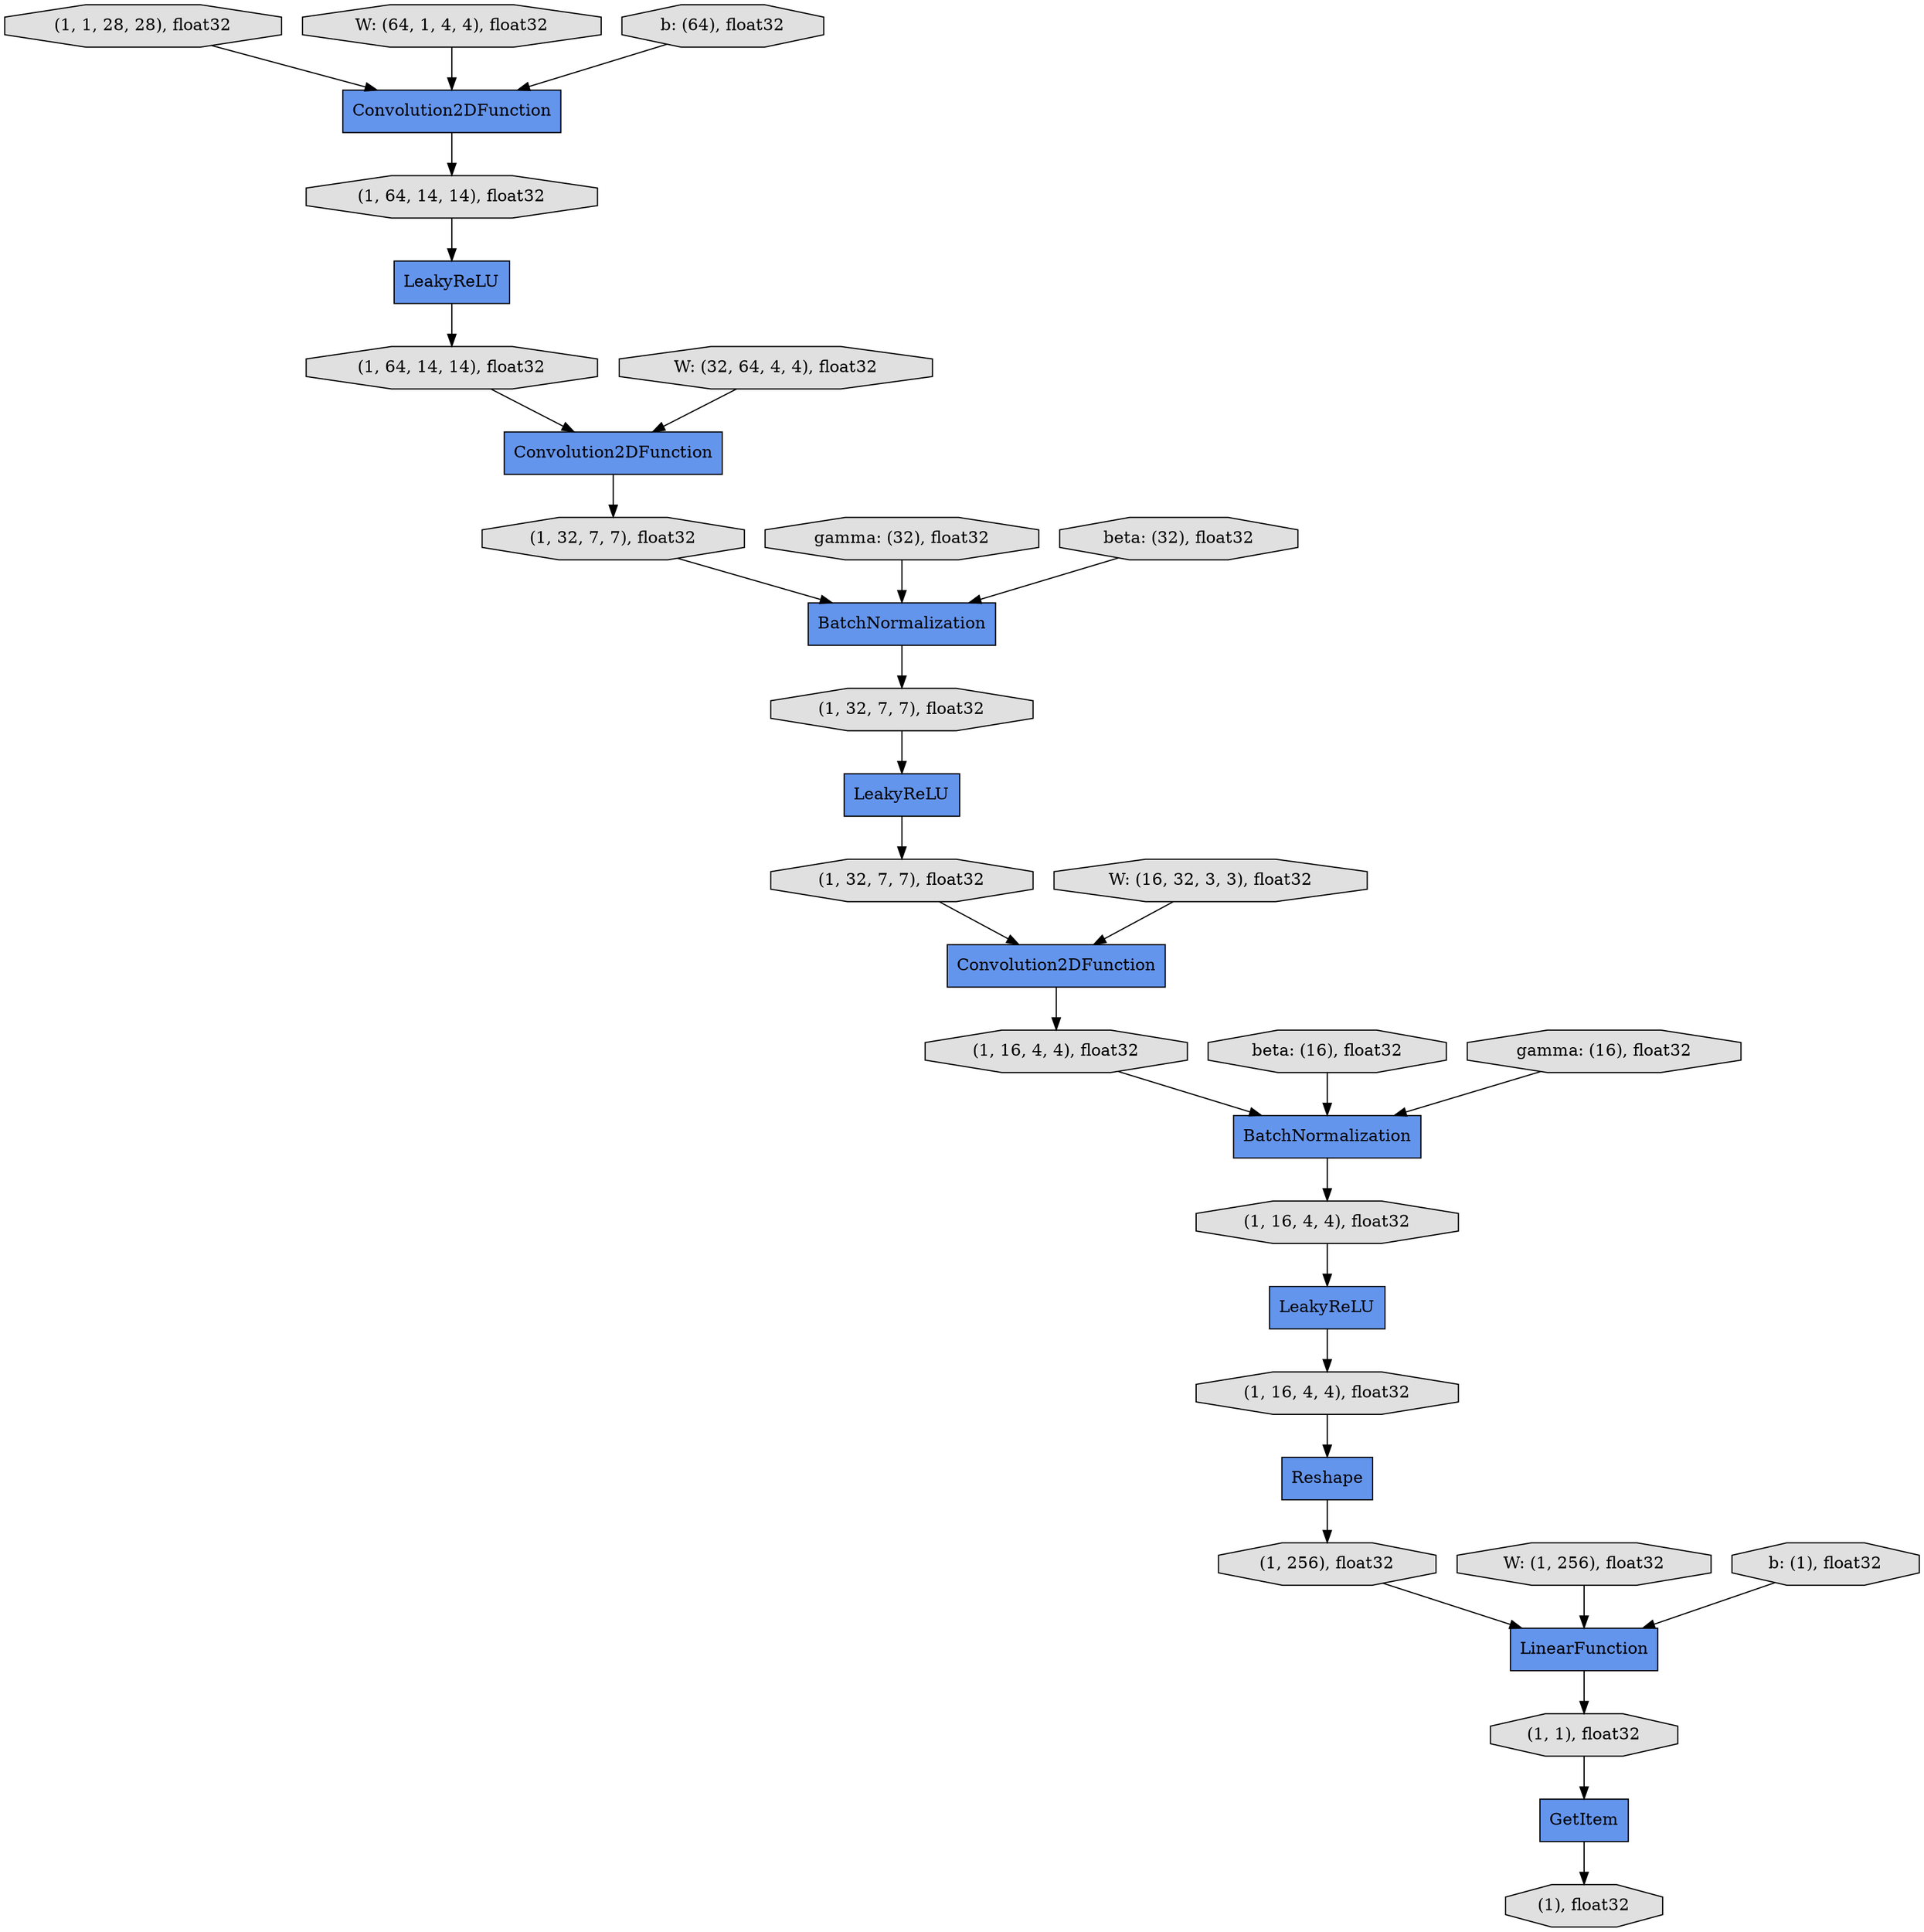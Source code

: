digraph graphname{rankdir=TB;4405086248 [label="(1, 1, 28, 28), float32",shape="octagon",fillcolor="#E0E0E0",style="filled"];4405086304 [label="(1, 64, 14, 14), float32",shape="octagon",fillcolor="#E0E0E0",style="filled"];4405086360 [label="Convolution2DFunction",shape="record",fillcolor="#6495ED",style="filled"];4404988112 [label="(1, 1), float32",shape="octagon",fillcolor="#E0E0E0",style="filled"];4405086528 [label="beta: (16), float32",shape="octagon",fillcolor="#E0E0E0",style="filled"];4404744544 [label="LinearFunction",shape="record",fillcolor="#6495ED",style="filled"];4405084568 [label="BatchNormalization",shape="record",fillcolor="#6495ED",style="filled"];4405084624 [label="(1, 32, 7, 7), float32",shape="octagon",fillcolor="#E0E0E0",style="filled"];4404900304 [label="W: (32, 64, 4, 4), float32",shape="octagon",fillcolor="#E0E0E0",style="filled"];4405084736 [label="(1, 32, 7, 7), float32",shape="octagon",fillcolor="#E0E0E0",style="filled"];4405086864 [label="(1, 16, 4, 4), float32",shape="octagon",fillcolor="#E0E0E0",style="filled"];4404900528 [label="W: (16, 32, 3, 3), float32",shape="octagon",fillcolor="#E0E0E0",style="filled"];4405086920 [label="Reshape",shape="record",fillcolor="#6495ED",style="filled"];4405084904 [label="LeakyReLU",shape="record",fillcolor="#6495ED",style="filled"];4405086976 [label="BatchNormalization",shape="record",fillcolor="#6495ED",style="filled"];4405085016 [label="W: (1, 256), float32",shape="octagon",fillcolor="#E0E0E0",style="filled"];4405027728 [label="(1, 256), float32",shape="octagon",fillcolor="#E0E0E0",style="filled"];4405085128 [label="gamma: (32), float32",shape="octagon",fillcolor="#E0E0E0",style="filled"];4405087312 [label="(1, 64, 14, 14), float32",shape="octagon",fillcolor="#E0E0E0",style="filled"];4405044336 [label="(1, 16, 4, 4), float32",shape="octagon",fillcolor="#E0E0E0",style="filled"];4405085296 [label="Convolution2DFunction",shape="record",fillcolor="#6495ED",style="filled"];4405085352 [label="b: (1), float32",shape="octagon",fillcolor="#E0E0E0",style="filled"];4405085408 [label="(1, 16, 4, 4), float32",shape="octagon",fillcolor="#E0E0E0",style="filled"];4405044504 [label="(1), float32",shape="octagon",fillcolor="#E0E0E0",style="filled"];4358692144 [label="W: (64, 1, 4, 4), float32",shape="octagon",fillcolor="#E0E0E0",style="filled"];4405085632 [label="beta: (32), float32",shape="octagon",fillcolor="#E0E0E0",style="filled"];4404903552 [label="GetItem",shape="record",fillcolor="#6495ED",style="filled"];4405085856 [label="LeakyReLU",shape="record",fillcolor="#6495ED",style="filled"];4404903608 [label="b: (64), float32",shape="octagon",fillcolor="#E0E0E0",style="filled"];4405085912 [label="gamma: (16), float32",shape="octagon",fillcolor="#E0E0E0",style="filled"];4405086080 [label="(1, 32, 7, 7), float32",shape="octagon",fillcolor="#E0E0E0",style="filled"];4405086136 [label="LeakyReLU",shape="record",fillcolor="#6495ED",style="filled"];4405086192 [label="Convolution2DFunction",shape="record",fillcolor="#6495ED",style="filled"];4404903608 -> 4405085296;4405086304 -> 4405086360;4405086528 -> 4405084568;4404744544 -> 4404988112;4405086192 -> 4405086864;4405085016 -> 4404744544;4405085912 -> 4405084568;4405085128 -> 4405086976;4404900304 -> 4405086360;4405085408 -> 4405086136;4405086136 -> 4405044336;4405084568 -> 4405085408;4405084736 -> 4405086192;4405086360 -> 4405086080;4405086248 -> 4405085296;4405044336 -> 4405086920;4358692144 -> 4405085296;4405086864 -> 4405084568;4405087312 -> 4405085856;4405084904 -> 4405084736;4405086920 -> 4405027728;4405086976 -> 4405084624;4405085296 -> 4405087312;4405084624 -> 4405084904;4405027728 -> 4404744544;4405085632 -> 4405086976;4404900528 -> 4405086192;4405086080 -> 4405086976;4405085856 -> 4405086304;4404988112 -> 4404903552;4404903552 -> 4405044504;4405085352 -> 4404744544;}